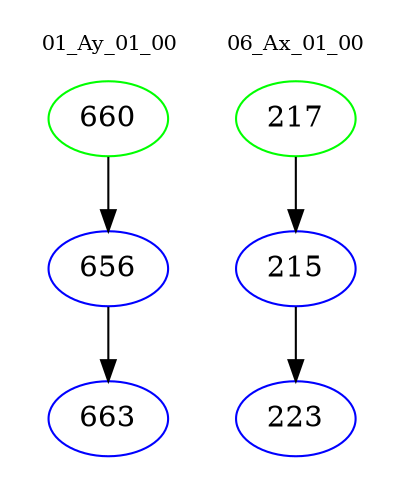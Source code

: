 digraph{
subgraph cluster_0 {
color = white
label = "01_Ay_01_00";
fontsize=10;
T0_660 [label="660", color="green"]
T0_660 -> T0_656 [color="black"]
T0_656 [label="656", color="blue"]
T0_656 -> T0_663 [color="black"]
T0_663 [label="663", color="blue"]
}
subgraph cluster_1 {
color = white
label = "06_Ax_01_00";
fontsize=10;
T1_217 [label="217", color="green"]
T1_217 -> T1_215 [color="black"]
T1_215 [label="215", color="blue"]
T1_215 -> T1_223 [color="black"]
T1_223 [label="223", color="blue"]
}
}
